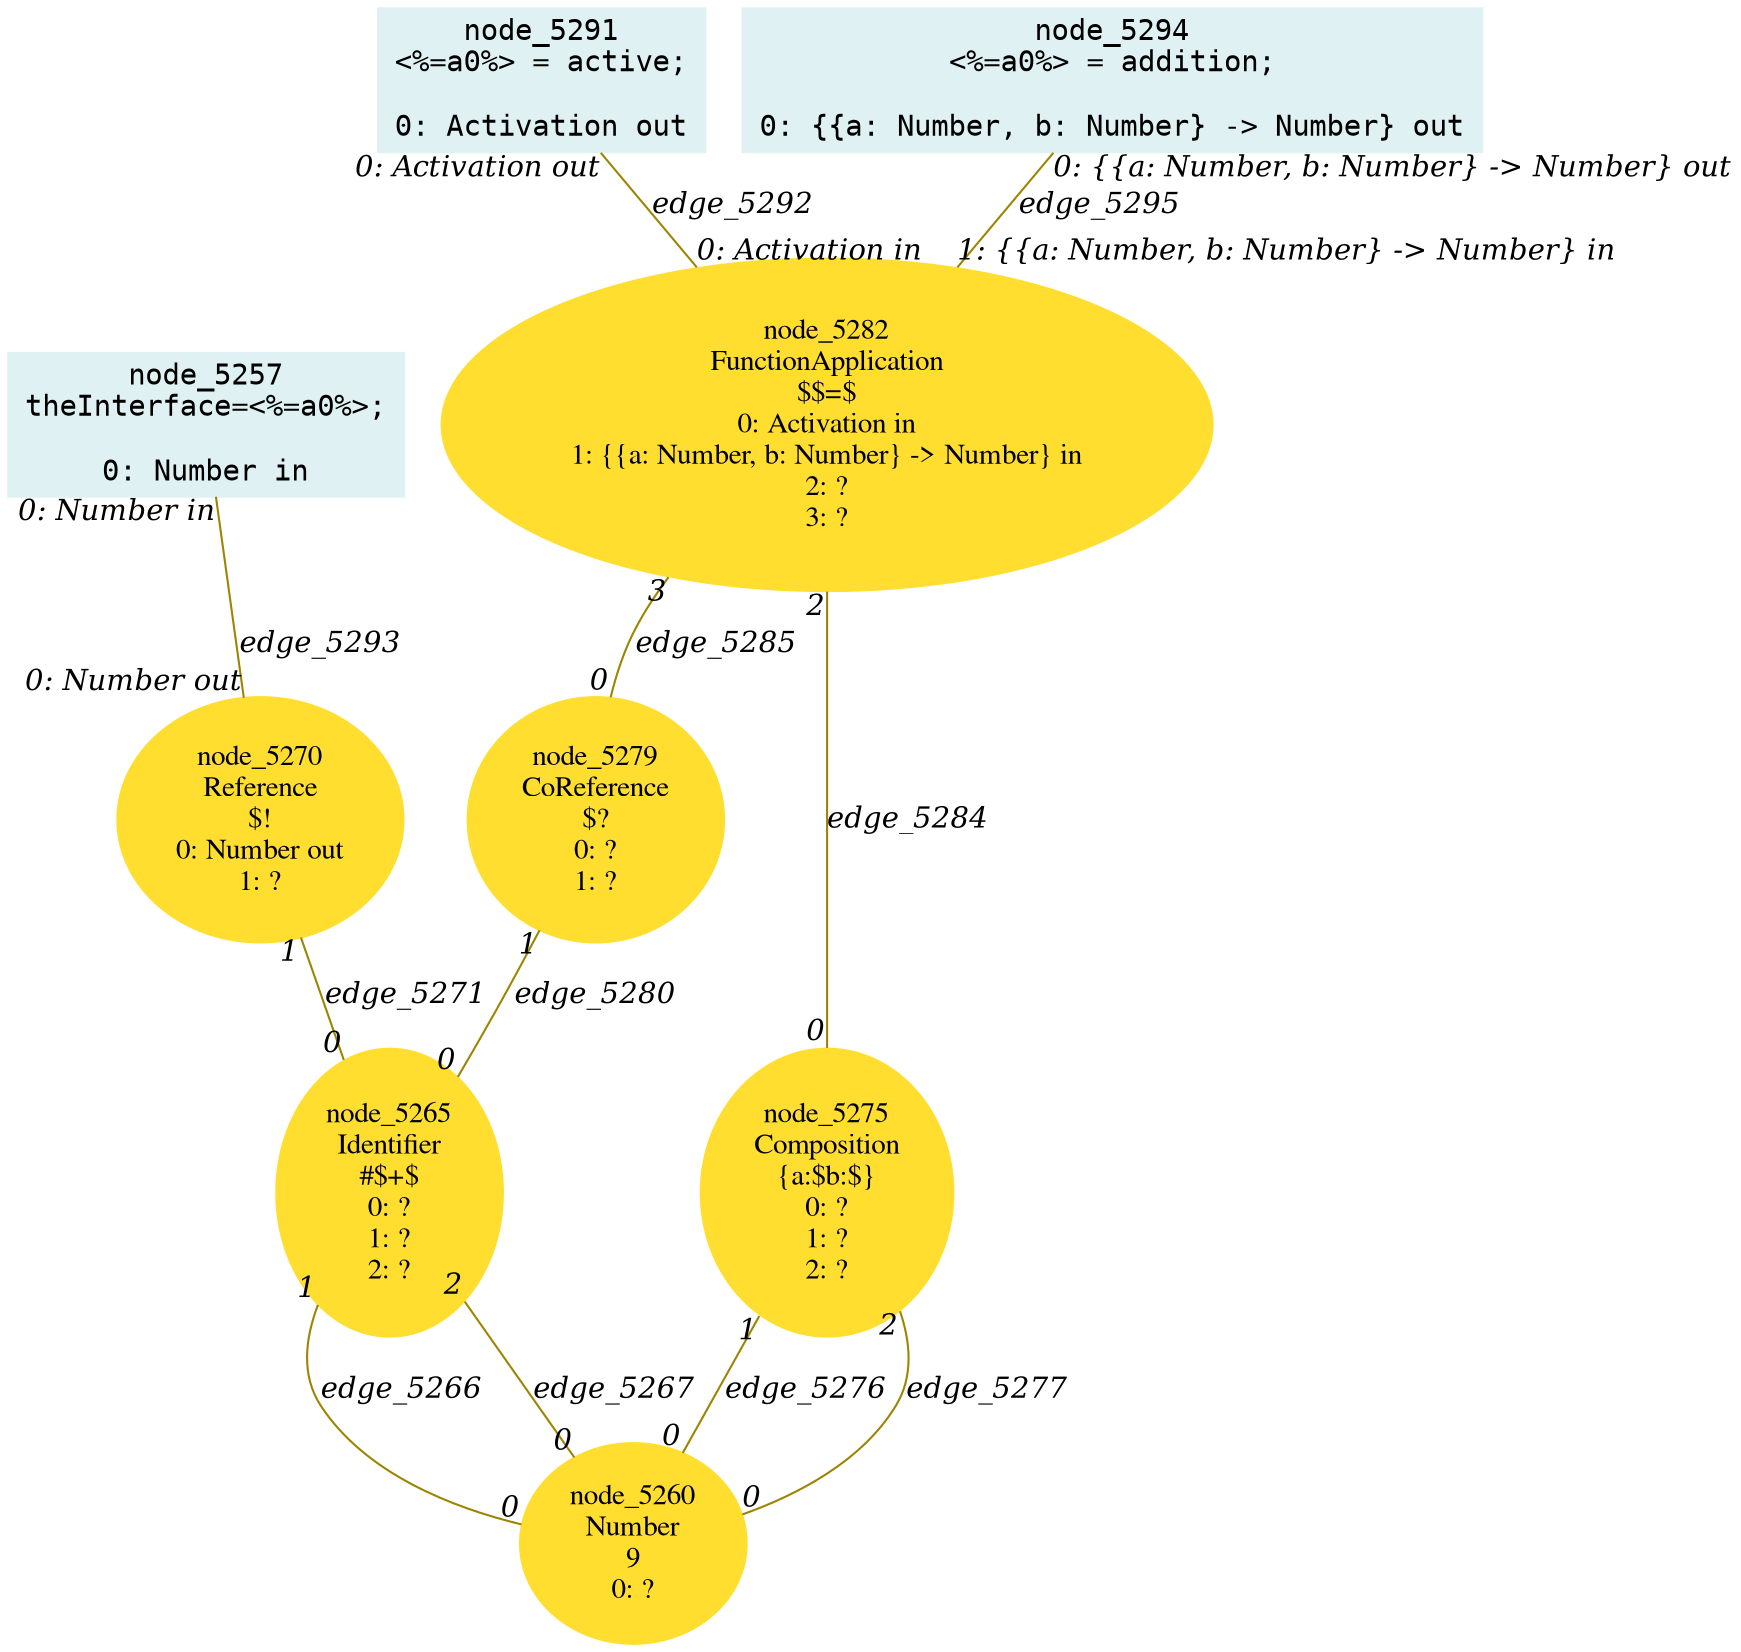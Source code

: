 digraph g{node_5257 [shape="box", style="filled", color="#dff1f2", fontname="Courier", label="node_5257
theInterface=<%=a0%>;

0: Number in" ]
node_5260 [shape="ellipse", style="filled", color="#ffde2f", fontname="Times", label="node_5260
Number
9
0: ?" ]
node_5265 [shape="ellipse", style="filled", color="#ffde2f", fontname="Times", label="node_5265
Identifier
#$+$
0: ?
1: ?
2: ?" ]
node_5270 [shape="ellipse", style="filled", color="#ffde2f", fontname="Times", label="node_5270
Reference
$!
0: Number out
1: ?" ]
node_5275 [shape="ellipse", style="filled", color="#ffde2f", fontname="Times", label="node_5275
Composition
{a:$b:$}
0: ?
1: ?
2: ?" ]
node_5279 [shape="ellipse", style="filled", color="#ffde2f", fontname="Times", label="node_5279
CoReference
$?
0: ?
1: ?" ]
node_5282 [shape="ellipse", style="filled", color="#ffde2f", fontname="Times", label="node_5282
FunctionApplication
$$=$
0: Activation in
1: {{a: Number, b: Number} -> Number} in
2: ?
3: ?" ]
node_5291 [shape="box", style="filled", color="#dff1f2", fontname="Courier", label="node_5291
<%=a0%> = active;

0: Activation out" ]
node_5294 [shape="box", style="filled", color="#dff1f2", fontname="Courier", label="node_5294
<%=a0%> = addition;

0: {{a: Number, b: Number} -> Number} out" ]
node_5265 -> node_5260 [dir=none, arrowHead=none, fontname="Times-Italic", arrowsize=1, color="#9d8400", label="edge_5266",  headlabel="0", taillabel="1" ]
node_5265 -> node_5260 [dir=none, arrowHead=none, fontname="Times-Italic", arrowsize=1, color="#9d8400", label="edge_5267",  headlabel="0", taillabel="2" ]
node_5270 -> node_5265 [dir=none, arrowHead=none, fontname="Times-Italic", arrowsize=1, color="#9d8400", label="edge_5271",  headlabel="0", taillabel="1" ]
node_5275 -> node_5260 [dir=none, arrowHead=none, fontname="Times-Italic", arrowsize=1, color="#9d8400", label="edge_5276",  headlabel="0", taillabel="1" ]
node_5275 -> node_5260 [dir=none, arrowHead=none, fontname="Times-Italic", arrowsize=1, color="#9d8400", label="edge_5277",  headlabel="0", taillabel="2" ]
node_5279 -> node_5265 [dir=none, arrowHead=none, fontname="Times-Italic", arrowsize=1, color="#9d8400", label="edge_5280",  headlabel="0", taillabel="1" ]
node_5282 -> node_5275 [dir=none, arrowHead=none, fontname="Times-Italic", arrowsize=1, color="#9d8400", label="edge_5284",  headlabel="0", taillabel="2" ]
node_5282 -> node_5279 [dir=none, arrowHead=none, fontname="Times-Italic", arrowsize=1, color="#9d8400", label="edge_5285",  headlabel="0", taillabel="3" ]
node_5291 -> node_5282 [dir=none, arrowHead=none, fontname="Times-Italic", arrowsize=1, color="#9d8400", label="edge_5292",  headlabel="0: Activation in", taillabel="0: Activation out" ]
node_5257 -> node_5270 [dir=none, arrowHead=none, fontname="Times-Italic", arrowsize=1, color="#9d8400", label="edge_5293",  headlabel="0: Number out", taillabel="0: Number in" ]
node_5294 -> node_5282 [dir=none, arrowHead=none, fontname="Times-Italic", arrowsize=1, color="#9d8400", label="edge_5295",  headlabel="1: {{a: Number, b: Number} -> Number} in", taillabel="0: {{a: Number, b: Number} -> Number} out" ]
}
